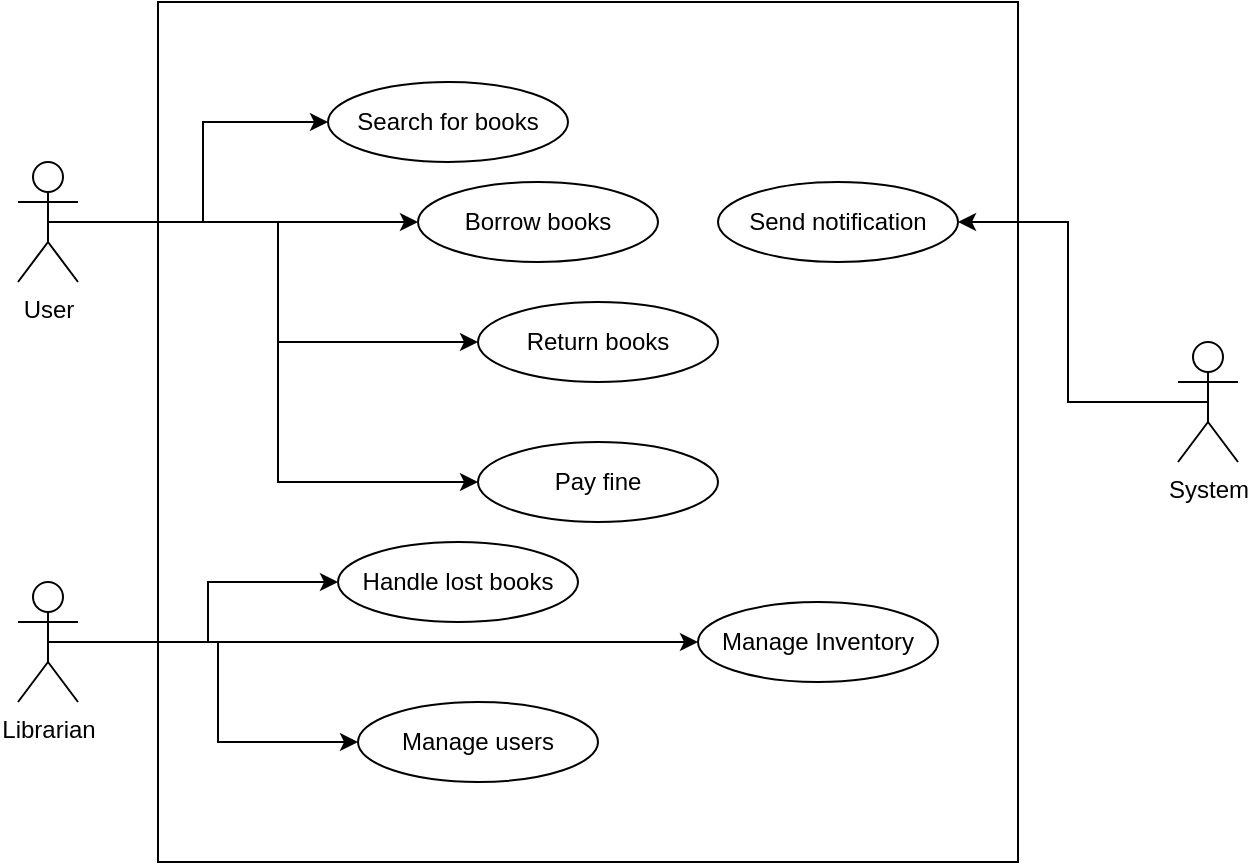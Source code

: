 <mxfile version="24.4.9" type="github">
  <diagram name="Side-1" id="Cl195wROmOC1sSwurXu9">
    <mxGraphModel dx="880" dy="444" grid="1" gridSize="10" guides="1" tooltips="1" connect="1" arrows="1" fold="1" page="1" pageScale="1" pageWidth="850" pageHeight="1100" math="0" shadow="0">
      <root>
        <mxCell id="0" />
        <mxCell id="1" parent="0" />
        <mxCell id="ERqGe6lU6XhN5ZB6L80J-1" value="" style="whiteSpace=wrap;html=1;aspect=fixed;" vertex="1" parent="1">
          <mxGeometry x="220" y="170" width="430" height="430" as="geometry" />
        </mxCell>
        <mxCell id="ERqGe6lU6XhN5ZB6L80J-18" style="edgeStyle=orthogonalEdgeStyle;rounded=0;orthogonalLoop=1;jettySize=auto;html=1;exitX=0.5;exitY=0.5;exitDx=0;exitDy=0;exitPerimeter=0;entryX=0;entryY=0.5;entryDx=0;entryDy=0;" edge="1" parent="1" source="ERqGe6lU6XhN5ZB6L80J-2" target="ERqGe6lU6XhN5ZB6L80J-6">
          <mxGeometry relative="1" as="geometry" />
        </mxCell>
        <mxCell id="ERqGe6lU6XhN5ZB6L80J-20" style="edgeStyle=orthogonalEdgeStyle;rounded=0;orthogonalLoop=1;jettySize=auto;html=1;exitX=0.5;exitY=0.5;exitDx=0;exitDy=0;exitPerimeter=0;entryX=0;entryY=0.5;entryDx=0;entryDy=0;" edge="1" parent="1" source="ERqGe6lU6XhN5ZB6L80J-2" target="ERqGe6lU6XhN5ZB6L80J-7">
          <mxGeometry relative="1" as="geometry" />
        </mxCell>
        <mxCell id="ERqGe6lU6XhN5ZB6L80J-22" style="edgeStyle=orthogonalEdgeStyle;rounded=0;orthogonalLoop=1;jettySize=auto;html=1;exitX=0.5;exitY=0.5;exitDx=0;exitDy=0;exitPerimeter=0;entryX=0;entryY=0.5;entryDx=0;entryDy=0;" edge="1" parent="1" source="ERqGe6lU6XhN5ZB6L80J-2" target="ERqGe6lU6XhN5ZB6L80J-8">
          <mxGeometry relative="1" as="geometry" />
        </mxCell>
        <mxCell id="ERqGe6lU6XhN5ZB6L80J-24" style="edgeStyle=orthogonalEdgeStyle;rounded=0;orthogonalLoop=1;jettySize=auto;html=1;exitX=0.5;exitY=0.5;exitDx=0;exitDy=0;exitPerimeter=0;entryX=0;entryY=0.5;entryDx=0;entryDy=0;" edge="1" parent="1" source="ERqGe6lU6XhN5ZB6L80J-2" target="ERqGe6lU6XhN5ZB6L80J-9">
          <mxGeometry relative="1" as="geometry" />
        </mxCell>
        <mxCell id="ERqGe6lU6XhN5ZB6L80J-2" value="User" style="shape=umlActor;verticalLabelPosition=bottom;verticalAlign=top;html=1;outlineConnect=0;" vertex="1" parent="1">
          <mxGeometry x="150" y="250" width="30" height="60" as="geometry" />
        </mxCell>
        <mxCell id="ERqGe6lU6XhN5ZB6L80J-26" style="edgeStyle=orthogonalEdgeStyle;rounded=0;orthogonalLoop=1;jettySize=auto;html=1;exitX=0.5;exitY=0.5;exitDx=0;exitDy=0;exitPerimeter=0;entryX=0;entryY=0.5;entryDx=0;entryDy=0;" edge="1" parent="1" source="ERqGe6lU6XhN5ZB6L80J-4" target="ERqGe6lU6XhN5ZB6L80J-13">
          <mxGeometry relative="1" as="geometry" />
        </mxCell>
        <mxCell id="ERqGe6lU6XhN5ZB6L80J-28" style="edgeStyle=orthogonalEdgeStyle;rounded=0;orthogonalLoop=1;jettySize=auto;html=1;exitX=0.5;exitY=0.5;exitDx=0;exitDy=0;exitPerimeter=0;" edge="1" parent="1" source="ERqGe6lU6XhN5ZB6L80J-4" target="ERqGe6lU6XhN5ZB6L80J-11">
          <mxGeometry relative="1" as="geometry" />
        </mxCell>
        <mxCell id="ERqGe6lU6XhN5ZB6L80J-30" style="edgeStyle=orthogonalEdgeStyle;rounded=0;orthogonalLoop=1;jettySize=auto;html=1;exitX=0.5;exitY=0.5;exitDx=0;exitDy=0;exitPerimeter=0;entryX=0;entryY=0.5;entryDx=0;entryDy=0;" edge="1" parent="1" source="ERqGe6lU6XhN5ZB6L80J-4" target="ERqGe6lU6XhN5ZB6L80J-10">
          <mxGeometry relative="1" as="geometry" />
        </mxCell>
        <mxCell id="ERqGe6lU6XhN5ZB6L80J-4" value="Librarian" style="shape=umlActor;verticalLabelPosition=bottom;verticalAlign=top;html=1;outlineConnect=0;" vertex="1" parent="1">
          <mxGeometry x="150" y="460" width="30" height="60" as="geometry" />
        </mxCell>
        <mxCell id="ERqGe6lU6XhN5ZB6L80J-5" value="System" style="shape=umlActor;verticalLabelPosition=bottom;verticalAlign=top;html=1;outlineConnect=0;" vertex="1" parent="1">
          <mxGeometry x="730" y="340" width="30" height="60" as="geometry" />
        </mxCell>
        <mxCell id="ERqGe6lU6XhN5ZB6L80J-6" value="Search for books" style="ellipse;whiteSpace=wrap;html=1;" vertex="1" parent="1">
          <mxGeometry x="305" y="210" width="120" height="40" as="geometry" />
        </mxCell>
        <mxCell id="ERqGe6lU6XhN5ZB6L80J-7" value="Borrow books" style="ellipse;whiteSpace=wrap;html=1;" vertex="1" parent="1">
          <mxGeometry x="350" y="260" width="120" height="40" as="geometry" />
        </mxCell>
        <mxCell id="ERqGe6lU6XhN5ZB6L80J-8" value="Return books" style="ellipse;whiteSpace=wrap;html=1;" vertex="1" parent="1">
          <mxGeometry x="380" y="320" width="120" height="40" as="geometry" />
        </mxCell>
        <mxCell id="ERqGe6lU6XhN5ZB6L80J-9" value="Pay fine" style="ellipse;whiteSpace=wrap;html=1;" vertex="1" parent="1">
          <mxGeometry x="380" y="390" width="120" height="40" as="geometry" />
        </mxCell>
        <mxCell id="ERqGe6lU6XhN5ZB6L80J-10" value="Manage Inventory" style="ellipse;whiteSpace=wrap;html=1;" vertex="1" parent="1">
          <mxGeometry x="490" y="470" width="120" height="40" as="geometry" />
        </mxCell>
        <mxCell id="ERqGe6lU6XhN5ZB6L80J-11" value="Manage users" style="ellipse;whiteSpace=wrap;html=1;" vertex="1" parent="1">
          <mxGeometry x="320" y="520" width="120" height="40" as="geometry" />
        </mxCell>
        <mxCell id="ERqGe6lU6XhN5ZB6L80J-13" value="Handle lost books" style="ellipse;whiteSpace=wrap;html=1;" vertex="1" parent="1">
          <mxGeometry x="310" y="440" width="120" height="40" as="geometry" />
        </mxCell>
        <mxCell id="ERqGe6lU6XhN5ZB6L80J-14" value="Send notification" style="ellipse;whiteSpace=wrap;html=1;" vertex="1" parent="1">
          <mxGeometry x="500" y="260" width="120" height="40" as="geometry" />
        </mxCell>
        <mxCell id="ERqGe6lU6XhN5ZB6L80J-32" style="edgeStyle=orthogonalEdgeStyle;rounded=0;orthogonalLoop=1;jettySize=auto;html=1;exitX=0.5;exitY=0.5;exitDx=0;exitDy=0;exitPerimeter=0;entryX=1;entryY=0.5;entryDx=0;entryDy=0;" edge="1" parent="1" source="ERqGe6lU6XhN5ZB6L80J-5" target="ERqGe6lU6XhN5ZB6L80J-14">
          <mxGeometry relative="1" as="geometry" />
        </mxCell>
      </root>
    </mxGraphModel>
  </diagram>
</mxfile>
